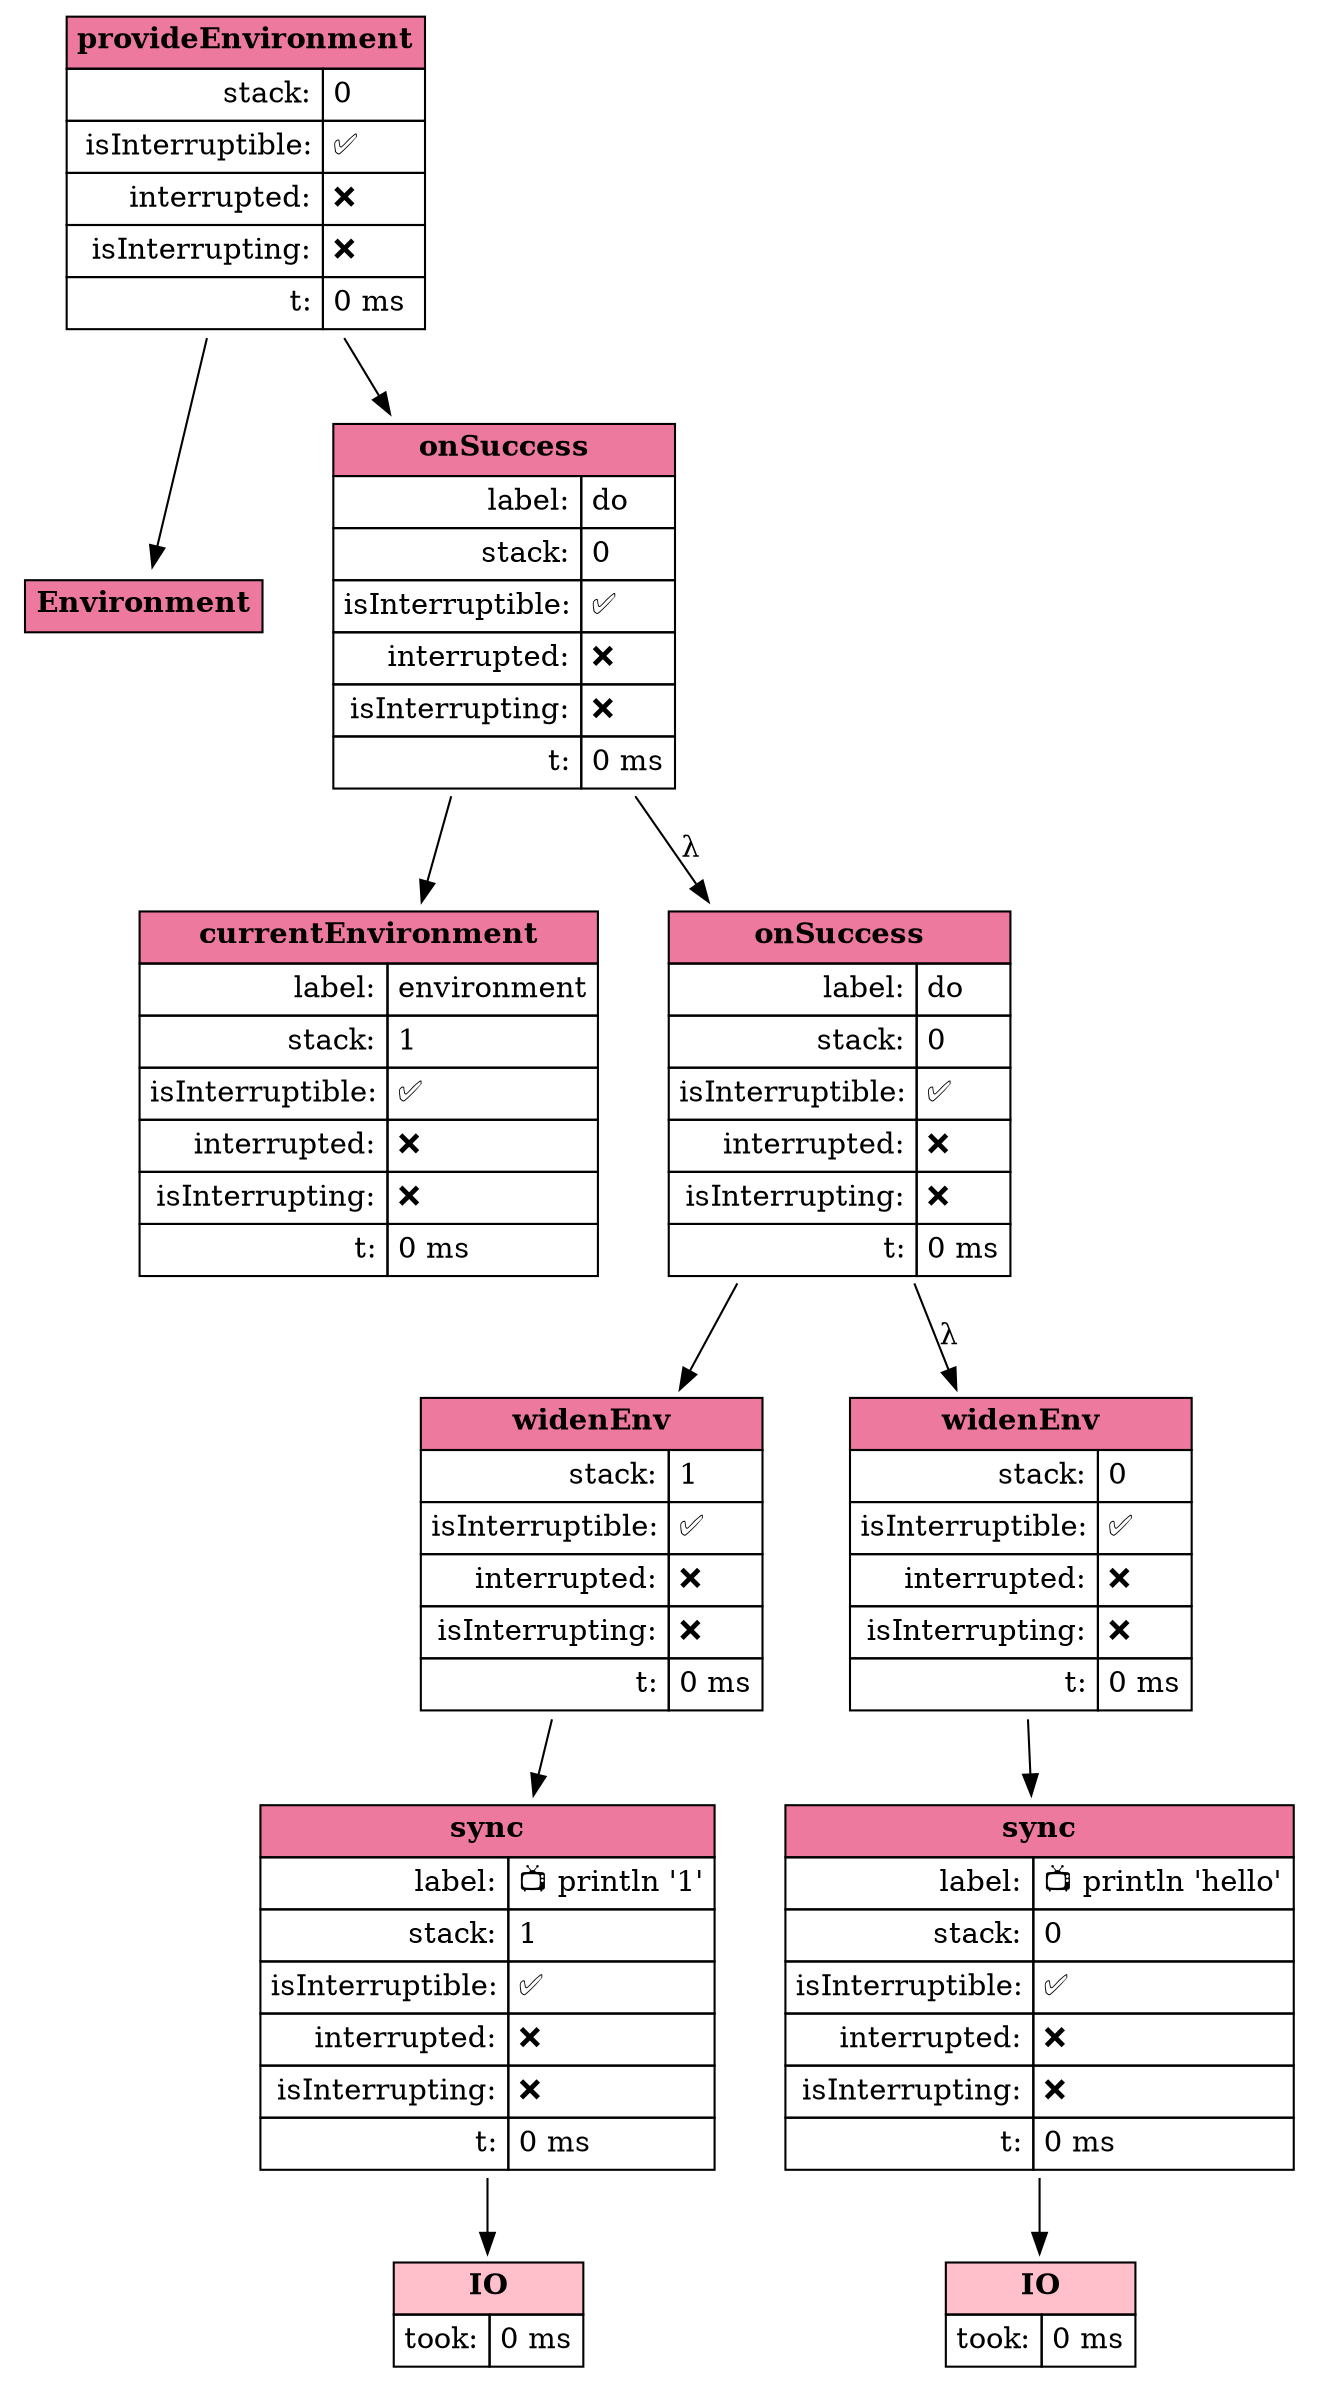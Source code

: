 digraph D {  node [shape=box]
"-main-67468-138273900432000" [shape=none, label=<<table CELLPADDING="4" BORDER="0" CELLBORDER="1" CELLSPACING="0"><tr><td BGCOLOR="palevioletred2" colspan='2'><b>provideEnvironment</b></td></tr><tr><td align='right'>stack:</td><td align='left'>0</td></tr><tr><td align='right'>isInterruptible:</td><td align='left'>✅</td></tr><tr><td align='right'>interrupted:</td><td align='left'>❌</td></tr><tr><td align='right'>isInterrupting:</td><td align='left'>❌</td></tr><tr><td align='right'>t:</td><td align='left'>0 ms</td></tr></table>> ]
"-main-67468-138273900517416" [shape=none, label=<<table CELLPADDING="4" BORDER="0" CELLBORDER="1" CELLSPACING="0"><tr><td BGCOLOR="palevioletred2" colspan='2'><b>Environment</b></td></tr></table>> ]
  "-main-67468-138273900432000" -> "-main-67468-138273900517416" 
  "-main-67468-138273900432000" -> "-main-67468-138273900506708" 
"-main-67468-138273900506708" [shape=none, label=<<table CELLPADDING="4" BORDER="0" CELLBORDER="1" CELLSPACING="0"><tr><td BGCOLOR="palevioletred2" colspan='2'><b>onSuccess</b></td></tr><tr><td align='right'>label:</td><td align='left'>do</td></tr><tr><td align='right'>stack:</td><td align='left'>0</td></tr><tr><td align='right'>isInterruptible:</td><td align='left'>✅</td></tr><tr><td align='right'>interrupted:</td><td align='left'>❌</td></tr><tr><td align='right'>isInterrupting:</td><td align='left'>❌</td></tr><tr><td align='right'>t:</td><td align='left'>0 ms</td></tr></table>> ]
  "-main-67468-138273900506708" -> "-main-67468-138273900556958" 
"-main-67468-138273900556958" [shape=none, label=<<table CELLPADDING="4" BORDER="0" CELLBORDER="1" CELLSPACING="0"><tr><td BGCOLOR="palevioletred2" colspan='2'><b>currentEnvironment</b></td></tr><tr><td align='right'>label:</td><td align='left'>environment</td></tr><tr><td align='right'>stack:</td><td align='left'>1</td></tr><tr><td align='right'>isInterruptible:</td><td align='left'>✅</td></tr><tr><td align='right'>interrupted:</td><td align='left'>❌</td></tr><tr><td align='right'>isInterrupting:</td><td align='left'>❌</td></tr><tr><td align='right'>t:</td><td align='left'>0 ms</td></tr></table>> ]
  "-main-67468-138273900506708" -> "-main-67468-138273900606500" [label = "λ"]
"-main-67468-138273900606500" [shape=none, label=<<table CELLPADDING="4" BORDER="0" CELLBORDER="1" CELLSPACING="0"><tr><td BGCOLOR="palevioletred2" colspan='2'><b>onSuccess</b></td></tr><tr><td align='right'>label:</td><td align='left'>do</td></tr><tr><td align='right'>stack:</td><td align='left'>0</td></tr><tr><td align='right'>isInterruptible:</td><td align='left'>✅</td></tr><tr><td align='right'>interrupted:</td><td align='left'>❌</td></tr><tr><td align='right'>isInterrupting:</td><td align='left'>❌</td></tr><tr><td align='right'>t:</td><td align='left'>0 ms</td></tr></table>> ]
  "-main-67468-138273900606500" -> "-main-67468-138273900631458" 
"-main-67468-138273900631458" [shape=none, label=<<table CELLPADDING="4" BORDER="0" CELLBORDER="1" CELLSPACING="0"><tr><td BGCOLOR="palevioletred2" colspan='2'><b>widenEnv</b></td></tr><tr><td align='right'>stack:</td><td align='left'>1</td></tr><tr><td align='right'>isInterruptible:</td><td align='left'>✅</td></tr><tr><td align='right'>interrupted:</td><td align='left'>❌</td></tr><tr><td align='right'>isInterrupting:</td><td align='left'>❌</td></tr><tr><td align='right'>t:</td><td align='left'>0 ms</td></tr></table>> ]
  "-main-67468-138273900631458" -> "-main-67468-138273900651000" 
"-main-67468-138273900651000" [shape=none, label=<<table CELLPADDING="4" BORDER="0" CELLBORDER="1" CELLSPACING="0"><tr><td BGCOLOR="palevioletred2" colspan='2'><b>sync</b></td></tr><tr><td align='right'>label:</td><td align='left'>📺 println '1'</td></tr><tr><td align='right'>stack:</td><td align='left'>1</td></tr><tr><td align='right'>isInterruptible:</td><td align='left'>✅</td></tr><tr><td align='right'>interrupted:</td><td align='left'>❌</td></tr><tr><td align='right'>isInterrupting:</td><td align='left'>❌</td></tr><tr><td align='right'>t:</td><td align='left'>0 ms</td></tr></table>> ]
"-main-67468-138273900749291" [shape=none, label=<<table CELLPADDING="4" BORDER="0" CELLBORDER="1" CELLSPACING="0"><tr><td BGCOLOR="pink" colspan='2'><b>IO</b></td></tr><tr><td align='right'>took:</td><td align='left'>0 ms</td></tr></table>> ]
  "-main-67468-138273900651000" -> "-main-67468-138273900749291" 
  "-main-67468-138273900606500" -> "-main-67468-138273900766583" [label = "λ"]
"-main-67468-138273900766583" [shape=none, label=<<table CELLPADDING="4" BORDER="0" CELLBORDER="1" CELLSPACING="0"><tr><td BGCOLOR="palevioletred2" colspan='2'><b>widenEnv</b></td></tr><tr><td align='right'>stack:</td><td align='left'>0</td></tr><tr><td align='right'>isInterruptible:</td><td align='left'>✅</td></tr><tr><td align='right'>interrupted:</td><td align='left'>❌</td></tr><tr><td align='right'>isInterrupting:</td><td align='left'>❌</td></tr><tr><td align='right'>t:</td><td align='left'>0 ms</td></tr></table>> ]
  "-main-67468-138273900766583" -> "-main-67468-138273900785791" 
"-main-67468-138273900785791" [shape=none, label=<<table CELLPADDING="4" BORDER="0" CELLBORDER="1" CELLSPACING="0"><tr><td BGCOLOR="palevioletred2" colspan='2'><b>sync</b></td></tr><tr><td align='right'>label:</td><td align='left'>📺 println 'hello'</td></tr><tr><td align='right'>stack:</td><td align='left'>0</td></tr><tr><td align='right'>isInterruptible:</td><td align='left'>✅</td></tr><tr><td align='right'>interrupted:</td><td align='left'>❌</td></tr><tr><td align='right'>isInterrupting:</td><td align='left'>❌</td></tr><tr><td align='right'>t:</td><td align='left'>0 ms</td></tr></table>> ]
"-main-67468-138273900807583" [shape=none, label=<<table CELLPADDING="4" BORDER="0" CELLBORDER="1" CELLSPACING="0"><tr><td BGCOLOR="pink" colspan='2'><b>IO</b></td></tr><tr><td align='right'>took:</td><td align='left'>0 ms</td></tr></table>> ]
  "-main-67468-138273900785791" -> "-main-67468-138273900807583" 
}
